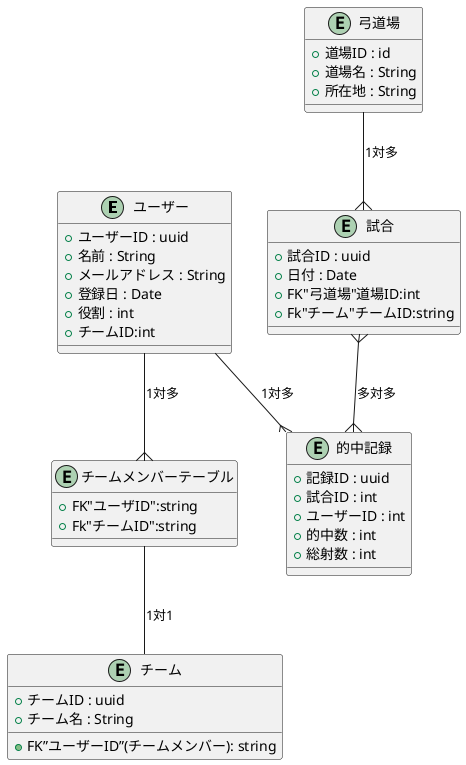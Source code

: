 @startuml
entity "ユーザー" as user {
    +ユーザーID : uuid
    +名前 : String
    +メールアドレス : String
    +登録日 : Date
    +役割 : int
    +チームID:int
    
}

entity "弓道場" as dojo {
    +道場ID : id
    +道場名 : String
    +所在地 : String
}

entity "試合" as match {
    +試合ID : uuid
    +日付 : Date
    +FK"弓道場"道場ID:int
    +Fk"チーム"チームID:string
}

entity "チームメンバーテーブル" as team_members{
    +FK"ユーザID":string
    +Fk"チームID":string
}

entity "チーム" as team {
    +チームID : uuid
    +チーム名 : String
    +FK”ユーザーID”(チームメンバー): string
}

entity "的中記録" as score {
    +記録ID : uuid
    +試合ID : int
    +ユーザーID : int
    +的中数 : int
    +総射数 : int
}

user --{ score : "1対多"  
match }--{ score : "多対多"     
dojo --{ match : "1対多"  
user --{ team_members :"1対多"
team_members--team :"1対1"
@enduml